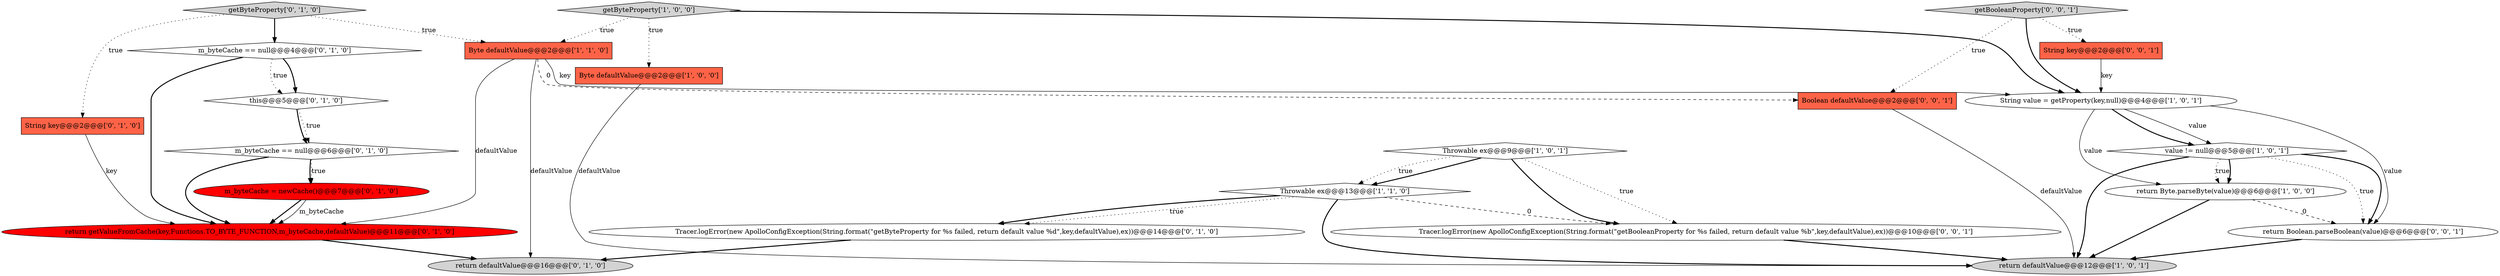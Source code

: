 digraph {
9 [style = filled, label = "getByteProperty['0', '1', '0']", fillcolor = lightgray, shape = diamond image = "AAA0AAABBB2BBB"];
5 [style = filled, label = "Byte defaultValue@@@2@@@['1', '0', '0']", fillcolor = tomato, shape = box image = "AAA0AAABBB1BBB"];
8 [style = filled, label = "String value = getProperty(key,null)@@@4@@@['1', '0', '1']", fillcolor = white, shape = ellipse image = "AAA0AAABBB1BBB"];
2 [style = filled, label = "Throwable ex@@@13@@@['1', '1', '0']", fillcolor = white, shape = diamond image = "AAA0AAABBB1BBB"];
14 [style = filled, label = "m_byteCache == null@@@6@@@['0', '1', '0']", fillcolor = white, shape = diamond image = "AAA0AAABBB2BBB"];
21 [style = filled, label = "return Boolean.parseBoolean(value)@@@6@@@['0', '0', '1']", fillcolor = white, shape = ellipse image = "AAA0AAABBB3BBB"];
1 [style = filled, label = "Throwable ex@@@9@@@['1', '0', '1']", fillcolor = white, shape = diamond image = "AAA0AAABBB1BBB"];
6 [style = filled, label = "getByteProperty['1', '0', '0']", fillcolor = lightgray, shape = diamond image = "AAA0AAABBB1BBB"];
19 [style = filled, label = "getBooleanProperty['0', '0', '1']", fillcolor = lightgray, shape = diamond image = "AAA0AAABBB3BBB"];
12 [style = filled, label = "m_byteCache == null@@@4@@@['0', '1', '0']", fillcolor = white, shape = diamond image = "AAA0AAABBB2BBB"];
22 [style = filled, label = "Boolean defaultValue@@@2@@@['0', '0', '1']", fillcolor = tomato, shape = box image = "AAA0AAABBB3BBB"];
7 [style = filled, label = "Byte defaultValue@@@2@@@['1', '1', '0']", fillcolor = tomato, shape = box image = "AAA0AAABBB1BBB"];
4 [style = filled, label = "value != null@@@5@@@['1', '0', '1']", fillcolor = white, shape = diamond image = "AAA0AAABBB1BBB"];
20 [style = filled, label = "Tracer.logError(new ApolloConfigException(String.format(\"getBooleanProperty for %s failed, return default value %b\",key,defaultValue),ex))@@@10@@@['0', '0', '1']", fillcolor = white, shape = ellipse image = "AAA0AAABBB3BBB"];
3 [style = filled, label = "return defaultValue@@@12@@@['1', '0', '1']", fillcolor = lightgray, shape = ellipse image = "AAA0AAABBB1BBB"];
17 [style = filled, label = "return defaultValue@@@16@@@['0', '1', '0']", fillcolor = lightgray, shape = ellipse image = "AAA0AAABBB2BBB"];
18 [style = filled, label = "String key@@@2@@@['0', '0', '1']", fillcolor = tomato, shape = box image = "AAA0AAABBB3BBB"];
11 [style = filled, label = "String key@@@2@@@['0', '1', '0']", fillcolor = tomato, shape = box image = "AAA0AAABBB2BBB"];
16 [style = filled, label = "Tracer.logError(new ApolloConfigException(String.format(\"getByteProperty for %s failed, return default value %d\",key,defaultValue),ex))@@@14@@@['0', '1', '0']", fillcolor = white, shape = ellipse image = "AAA0AAABBB2BBB"];
15 [style = filled, label = "m_byteCache = newCache()@@@7@@@['0', '1', '0']", fillcolor = red, shape = ellipse image = "AAA1AAABBB2BBB"];
0 [style = filled, label = "return Byte.parseByte(value)@@@6@@@['1', '0', '0']", fillcolor = white, shape = ellipse image = "AAA0AAABBB1BBB"];
13 [style = filled, label = "this@@@5@@@['0', '1', '0']", fillcolor = white, shape = diamond image = "AAA0AAABBB2BBB"];
10 [style = filled, label = "return getValueFromCache(key,Functions.TO_BYTE_FUNCTION,m_byteCache,defaultValue)@@@11@@@['0', '1', '0']", fillcolor = red, shape = ellipse image = "AAA1AAABBB2BBB"];
7->10 [style = solid, label="defaultValue"];
8->21 [style = solid, label="value"];
0->3 [style = bold, label=""];
4->3 [style = bold, label=""];
15->10 [style = bold, label=""];
2->20 [style = dashed, label="0"];
11->10 [style = solid, label="key"];
5->3 [style = solid, label="defaultValue"];
8->0 [style = solid, label="value"];
2->3 [style = bold, label=""];
4->0 [style = dotted, label="true"];
22->3 [style = solid, label="defaultValue"];
18->8 [style = solid, label="key"];
9->11 [style = dotted, label="true"];
19->18 [style = dotted, label="true"];
7->17 [style = solid, label="defaultValue"];
4->21 [style = bold, label=""];
14->10 [style = bold, label=""];
1->20 [style = bold, label=""];
10->17 [style = bold, label=""];
20->3 [style = bold, label=""];
16->17 [style = bold, label=""];
2->16 [style = dotted, label="true"];
19->8 [style = bold, label=""];
4->0 [style = bold, label=""];
4->21 [style = dotted, label="true"];
7->8 [style = solid, label="key"];
12->13 [style = bold, label=""];
14->15 [style = dotted, label="true"];
15->10 [style = solid, label="m_byteCache"];
12->10 [style = bold, label=""];
12->13 [style = dotted, label="true"];
0->21 [style = dashed, label="0"];
6->8 [style = bold, label=""];
19->22 [style = dotted, label="true"];
6->7 [style = dotted, label="true"];
14->15 [style = bold, label=""];
1->2 [style = bold, label=""];
9->12 [style = bold, label=""];
8->4 [style = bold, label=""];
8->4 [style = solid, label="value"];
1->2 [style = dotted, label="true"];
9->7 [style = dotted, label="true"];
13->14 [style = dotted, label="true"];
13->14 [style = bold, label=""];
1->20 [style = dotted, label="true"];
7->22 [style = dashed, label="0"];
6->5 [style = dotted, label="true"];
21->3 [style = bold, label=""];
2->16 [style = bold, label=""];
}
